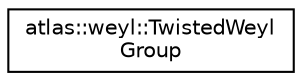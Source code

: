 digraph "Graphical Class Hierarchy"
{
  edge [fontname="Helvetica",fontsize="10",labelfontname="Helvetica",labelfontsize="10"];
  node [fontname="Helvetica",fontsize="10",shape=record];
  rankdir="LR";
  Node1 [label="atlas::weyl::TwistedWeyl\lGroup",height=0.2,width=0.4,color="black", fillcolor="white", style="filled",URL="$classatlas_1_1weyl_1_1TwistedWeylGroup.html"];
}
